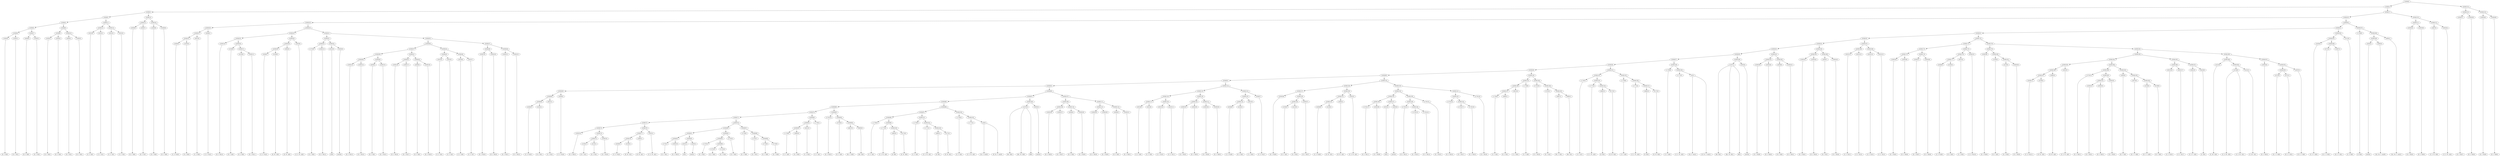digraph sample{
"L2583(0)"->"[D  G  B](0)"
"L2583(1)"->"[D  G  B](1)"
"L5306(6)"->"L2583(0)"
"L5306(6)"->"L2583(1)"
"L4036(0)"->"[D  E  B](0)"
"L2583(2)"->"[D  G  B](2)"
"L5306(7)"->"L4036(0)"
"L5306(7)"->"L2583(2)"
"L5306(5)"->"L5306(6)"
"L5306(5)"->"L5306(7)"
"L2583(3)"->"[D  G  B](3)"
"L2583(4)"->"[D  G  B](4)"
"L5306(9)"->"L2583(3)"
"L5306(9)"->"L2583(4)"
"L4036(1)"->"[D  E  B](1)"
"L2583(5)"->"[D  G  B](5)"
"L5306(10)"->"L4036(1)"
"L5306(10)"->"L2583(5)"
"L5306(8)"->"L5306(9)"
"L5306(8)"->"L5306(10)"
"L5306(4)"->"L5306(5)"
"L5306(4)"->"L5306(8)"
"L2810(0)"->"[C  E  G](0)"
"L2810(1)"->"[C  E  G](1)"
"L5306(12)"->"L2810(0)"
"L5306(12)"->"L2810(1)"
"L2810(2)"->"[C  E  G](2)"
"L2810(3)"->"[C  E  G](3)"
"L5306(13)"->"L2810(2)"
"L5306(13)"->"L2810(3)"
"L5306(11)"->"L5306(12)"
"L5306(11)"->"L5306(13)"
"L5306(3)"->"L5306(4)"
"L5306(3)"->"L5306(11)"
"L2583(6)"->"[D  G  B](6)"
"L2583(7)"->"[D  G  B](7)"
"L5306(15)"->"L2583(6)"
"L5306(15)"->"L2583(7)"
"L2583(8)"->"[D  G  B](8)"
"L2583(9)"->"[D  G  B](9)"
"L5306(16)"->"L2583(8)"
"L5306(16)"->"L2583(9)"
"L5306(14)"->"L5306(15)"
"L5306(14)"->"L5306(16)"
"L5306(2)"->"L5306(3)"
"L5306(2)"->"L5306(14)"
"L4346(0)"->"[C  D  Fis](0)"
"L4165(0)"->"[D  A  B](0)"
"L5306(22)"->"L4346(0)"
"L5306(22)"->"L4165(0)"
"L3913(0)"->"[C  A  B](0)"
"L5306(21)"->"L5306(22)"
"L5306(21)"->"L3913(0)"
"L4346(1)"->"[C  D  Fis](1)"
"L5306(20)"->"L5306(21)"
"L5306(20)"->"L4346(1)"
"L2583(10)"->"[D  G  B](10)"
"L1559(0)"->"[D  G  A](0)"
"L4120(0)"->"[G  A  B](0)"
"L2583(11)"->"[D  G  B](11)"
"L5306(27)"->"L4120(0)"
"L5306(27)"->"L2583(11)"
"L5306(26)"->"L1559(0)"
"L5306(26)"->"L5306(27)"
"L5306(25)"->"L2583(10)"
"L5306(25)"->"L5306(26)"
"L4346(2)"->"[C  D  Fis](2)"
"L5108(0)"->"[D  Fis  G](0)"
"L5306(30)"->"L4346(2)"
"L5306(30)"->"L5108(0)"
"L2695(0)"->"[D  Fis  A](0)"
"L5306(29)"->"L5306(30)"
"L5306(29)"->"L2695(0)"
"L2823(0)"->"[C  D  Fis  A](0)"
"L5306(28)"->"L5306(29)"
"L5306(28)"->"L2823(0)"
"L5306(24)"->"L5306(25)"
"L5306(24)"->"L5306(28)"
"L1735(0)"->"[E  G  B](0)"
"L2583(12)"->"[D  G  B](12)"
"L5306(33)"->"L1735(0)"
"L5306(33)"->"L2583(12)"
"L2025(0)"->"[G](0)"
"L3503(0)"->"[rest](0)"
"L5306(34)"->"L2025(0)"
"L5306(34)"->"L3503(0)"
"L5306(32)"->"L5306(33)"
"L5306(32)"->"L5306(34)"
"L2583(13)"->"[D  G  B](13)"
"L2583(14)"->"[D  G  B](14)"
"L5306(39)"->"L2583(13)"
"L5306(39)"->"L2583(14)"
"L4036(2)"->"[D  E  B](2)"
"L2583(15)"->"[D  G  B](15)"
"L5306(40)"->"L4036(2)"
"L5306(40)"->"L2583(15)"
"L5306(38)"->"L5306(39)"
"L5306(38)"->"L5306(40)"
"L2583(16)"->"[D  G  B](16)"
"L2583(17)"->"[D  G  B](17)"
"L5306(42)"->"L2583(16)"
"L5306(42)"->"L2583(17)"
"L4036(3)"->"[D  E  B](3)"
"L2583(18)"->"[D  G  B](18)"
"L5306(43)"->"L4036(3)"
"L5306(43)"->"L2583(18)"
"L5306(41)"->"L5306(42)"
"L5306(41)"->"L5306(43)"
"L5306(37)"->"L5306(38)"
"L5306(37)"->"L5306(41)"
"L2810(4)"->"[C  E  G](4)"
"L2810(5)"->"[C  E  G](5)"
"L5306(45)"->"L2810(4)"
"L5306(45)"->"L2810(5)"
"L2810(6)"->"[C  E  G](6)"
"L2810(7)"->"[C  E  G](7)"
"L5306(46)"->"L2810(6)"
"L5306(46)"->"L2810(7)"
"L5306(44)"->"L5306(45)"
"L5306(44)"->"L5306(46)"
"L5306(36)"->"L5306(37)"
"L5306(36)"->"L5306(44)"
"L2583(19)"->"[D  G  B](19)"
"L2583(20)"->"[D  G  B](20)"
"L5306(48)"->"L2583(19)"
"L5306(48)"->"L2583(20)"
"L2583(21)"->"[D  G  B](21)"
"L2583(22)"->"[D  G  B](22)"
"L5306(49)"->"L2583(21)"
"L5306(49)"->"L2583(22)"
"L5306(47)"->"L5306(48)"
"L5306(47)"->"L5306(49)"
"L5306(35)"->"L5306(36)"
"L5306(35)"->"L5306(47)"
"L5306(31)"->"L5306(32)"
"L5306(31)"->"L5306(35)"
"L5306(23)"->"L5306(24)"
"L5306(23)"->"L5306(31)"
"L5306(19)"->"L5306(20)"
"L5306(19)"->"L5306(23)"
"L4346(3)"->"[C  D  Fis](3)"
"L4165(1)"->"[D  A  B](1)"
"L5306(65)"->"L4346(3)"
"L5306(65)"->"L4165(1)"
"L3913(1)"->"[C  A  B](1)"
"L5306(64)"->"L5306(65)"
"L5306(64)"->"L3913(1)"
"L4346(4)"->"[C  D  Fis](4)"
"L5306(63)"->"L5306(64)"
"L5306(63)"->"L4346(4)"
"L2583(23)"->"[D  G  B](23)"
"L1559(1)"->"[D  G  A](1)"
"L4120(1)"->"[G  A  B](1)"
"L5306(75)"->"L1559(1)"
"L5306(75)"->"L4120(1)"
"L2583(24)"->"[D  G  B](24)"
"L5306(74)"->"L5306(75)"
"L5306(74)"->"L2583(24)"
"L5306(73)"->"L2583(23)"
"L5306(73)"->"L5306(74)"
"L4346(5)"->"[C  D  Fis](5)"
"L5108(1)"->"[D  Fis  G](1)"
"L5306(78)"->"L4346(5)"
"L5306(78)"->"L5108(1)"
"L2695(1)"->"[D  Fis  A](1)"
"L5306(77)"->"L5306(78)"
"L5306(77)"->"L2695(1)"
"L2823(1)"->"[C  D  Fis  A](1)"
"L5306(76)"->"L5306(77)"
"L5306(76)"->"L2823(1)"
"L5306(72)"->"L5306(73)"
"L5306(72)"->"L5306(76)"
"L1735(1)"->"[E  G  B](1)"
"L2583(25)"->"[D  G  B](25)"
"L5306(82)"->"L1735(1)"
"L5306(82)"->"L2583(25)"
"L2025(1)"->"[G](1)"
"L3503(1)"->"[rest](1)"
"L5306(83)"->"L2025(1)"
"L5306(83)"->"L3503(1)"
"L5306(81)"->"L5306(82)"
"L5306(81)"->"L5306(83)"
"L1735(2)"->"[E  G  B](2)"
"L1735(3)"->"[E  G  B](3)"
"L1735(4)"->"[E  G  B](4)"
"L5306(86)"->"L1735(3)"
"L5306(86)"->"L1735(4)"
"L5306(85)"->"L1735(2)"
"L5306(85)"->"L5306(86)"
"L1735(5)"->"[E  G  B](5)"
"L5306(84)"->"L5306(85)"
"L5306(84)"->"L1735(5)"
"L5306(80)"->"L5306(81)"
"L5306(80)"->"L5306(84)"
"L1735(6)"->"[E  G  B](6)"
"L1735(7)"->"[E  G  B](7)"
"L1735(8)"->"[E  G  B](8)"
"L1735(9)"->"[E  G  B](9)"
"L5306(89)"->"L1735(8)"
"L5306(89)"->"L1735(9)"
"L5306(88)"->"L1735(7)"
"L5306(88)"->"L5306(89)"
"L5306(87)"->"L1735(6)"
"L5306(87)"->"L5306(88)"
"L5306(79)"->"L5306(80)"
"L5306(79)"->"L5306(87)"
"L5306(71)"->"L5306(72)"
"L5306(71)"->"L5306(79)"
"L-1758(0)"->"[C  E  A](0)"
"L3663(0)"->"[E  A  B](0)"
"L5306(92)"->"L-1758(0)"
"L5306(92)"->"L3663(0)"
"L3913(2)"->"[C  A  B](2)"
"L5306(91)"->"L5306(92)"
"L5306(91)"->"L3913(2)"
"L-1758(1)"->"[C  E  A](1)"
"L5306(90)"->"L5306(91)"
"L5306(90)"->"L-1758(1)"
"L5306(70)"->"L5306(71)"
"L5306(70)"->"L5306(90)"
"L1735(10)"->"[E  G  B](10)"
"L2795(0)"->"[E  G  A](0)"
"L4907(0)"->"[Fis  G  B](0)"
"L3893(0)"->"[Dis  E](0)"
"L5306(95)"->"L4907(0)"
"L5306(95)"->"L3893(0)"
"L5306(94)"->"L2795(0)"
"L5306(94)"->"L5306(95)"
"L5306(93)"->"L1735(10)"
"L5306(93)"->"L5306(94)"
"L5306(69)"->"L5306(70)"
"L5306(69)"->"L5306(93)"
"L-1758(2)"->"[C  E  A](2)"
"L-1772(0)"->"[C  E  Fis  A](0)"
"L4982(0)"->"[E  B](0)"
"L5173(0)"->"[E  Fis  B](0)"
"L5306(100)"->"L4982(0)"
"L5306(100)"->"L5173(0)"
"L5306(99)"->"L-1772(0)"
"L5306(99)"->"L5306(100)"
"L5306(98)"->"L-1758(2)"
"L5306(98)"->"L5306(99)"
"L-1758(3)"->"[C  E  A](3)"
"L-1772(1)"->"[C  E  Fis  A](1)"
"L4982(1)"->"[E  B](1)"
"L5173(1)"->"[E  Fis  B](1)"
"L5306(103)"->"L4982(1)"
"L5306(103)"->"L5173(1)"
"L5306(102)"->"L-1772(1)"
"L5306(102)"->"L5306(103)"
"L5306(101)"->"L-1758(3)"
"L5306(101)"->"L5306(102)"
"L5306(97)"->"L5306(98)"
"L5306(97)"->"L5306(101)"
"L-1758(4)"->"[C  E  A](4)"
"L-1772(2)"->"[C  E  Fis  A](2)"
"L33(0)"->"[Cis  E  Ais](0)"
"L33(0)"->"[E  Fis  G  Ais](0)"
"L5306(105)"->"L-1772(2)"
"L5306(105)"->"L33(0)"
"L5306(104)"->"L-1758(4)"
"L5306(104)"->"L5306(105)"
"L5306(96)"->"L5306(97)"
"L5306(96)"->"L5306(104)"
"L5306(68)"->"L5306(69)"
"L5306(68)"->"L5306(96)"
"L1207(0)"->"[Dis  B](0)"
"L1207(0)"->"[Dis  Fis  B](0)"
"L1207(0)"->"[B](0)"
"L3503(2)"->"[rest](2)"
"L5306(106)"->"L1207(0)"
"L5306(106)"->"L3503(2)"
"L5306(67)"->"L5306(68)"
"L5306(67)"->"L5306(106)"
"L2583(26)"->"[D  G  B](26)"
"L2583(27)"->"[D  G  B](27)"
"L5306(109)"->"L2583(26)"
"L5306(109)"->"L2583(27)"
"L4036(4)"->"[D  E  B](4)"
"L2583(28)"->"[D  G  B](28)"
"L5306(110)"->"L4036(4)"
"L5306(110)"->"L2583(28)"
"L5306(108)"->"L5306(109)"
"L5306(108)"->"L5306(110)"
"L2583(29)"->"[D  G  B](29)"
"L2583(30)"->"[D  G  B](30)"
"L5306(112)"->"L2583(29)"
"L5306(112)"->"L2583(30)"
"L4036(5)"->"[D  E  B](5)"
"L2583(31)"->"[D  G  B](31)"
"L5306(113)"->"L4036(5)"
"L5306(113)"->"L2583(31)"
"L5306(111)"->"L5306(112)"
"L5306(111)"->"L5306(113)"
"L5306(107)"->"L5306(108)"
"L5306(107)"->"L5306(111)"
"L5306(66)"->"L5306(67)"
"L5306(66)"->"L5306(107)"
"L5306(62)"->"L5306(63)"
"L5306(62)"->"L5306(66)"
"L2810(8)"->"[C  E  G](8)"
"L2810(9)"->"[C  E  G](9)"
"L5306(117)"->"L2810(8)"
"L5306(117)"->"L2810(9)"
"L2810(10)"->"[C  E  G](10)"
"L2810(11)"->"[C  E  G](11)"
"L5306(118)"->"L2810(10)"
"L5306(118)"->"L2810(11)"
"L5306(116)"->"L5306(117)"
"L5306(116)"->"L5306(118)"
"L2583(32)"->"[D  G  B](32)"
"L2583(33)"->"[D  G  B](33)"
"L5306(120)"->"L2583(32)"
"L5306(120)"->"L2583(33)"
"L2583(34)"->"[D  G  B](34)"
"L2583(35)"->"[D  G  B](35)"
"L5306(121)"->"L2583(34)"
"L5306(121)"->"L2583(35)"
"L5306(119)"->"L5306(120)"
"L5306(119)"->"L5306(121)"
"L5306(115)"->"L5306(116)"
"L5306(115)"->"L5306(119)"
"L4346(6)"->"[C  D  Fis](6)"
"L4165(2)"->"[D  A  B](2)"
"L5306(124)"->"L4346(6)"
"L5306(124)"->"L4165(2)"
"L3913(3)"->"[C  A  B](3)"
"L5306(123)"->"L5306(124)"
"L5306(123)"->"L3913(3)"
"L4346(7)"->"[C  D  Fis](7)"
"L5306(122)"->"L5306(123)"
"L5306(122)"->"L4346(7)"
"L5306(114)"->"L5306(115)"
"L5306(114)"->"L5306(122)"
"L5306(61)"->"L5306(62)"
"L5306(61)"->"L5306(114)"
"L2583(36)"->"[D  G  B](36)"
"L1559(2)"->"[D  G  A](2)"
"L4120(2)"->"[G  A  B](2)"
"L5306(129)"->"L1559(2)"
"L5306(129)"->"L4120(2)"
"L2583(37)"->"[D  G  B](37)"
"L5306(128)"->"L5306(129)"
"L5306(128)"->"L2583(37)"
"L5306(127)"->"L2583(36)"
"L5306(127)"->"L5306(128)"
"L4346(8)"->"[C  D  Fis](8)"
"L5108(2)"->"[D  Fis  G](2)"
"L5306(132)"->"L4346(8)"
"L5306(132)"->"L5108(2)"
"L2695(2)"->"[D  Fis  A](2)"
"L5306(131)"->"L5306(132)"
"L5306(131)"->"L2695(2)"
"L2823(2)"->"[C  D  Fis  A](2)"
"L5306(130)"->"L5306(131)"
"L5306(130)"->"L2823(2)"
"L5306(126)"->"L5306(127)"
"L5306(126)"->"L5306(130)"
"L1735(11)"->"[E  G  B](11)"
"L2583(38)"->"[D  G  B](38)"
"L5306(136)"->"L1735(11)"
"L5306(136)"->"L2583(38)"
"L2025(2)"->"[G](2)"
"L3503(3)"->"[rest](3)"
"L5306(137)"->"L2025(2)"
"L5306(137)"->"L3503(3)"
"L5306(135)"->"L5306(136)"
"L5306(135)"->"L5306(137)"
"L1735(12)"->"[E  G  B](12)"
"L1735(13)"->"[E  G  B](13)"
"L1735(14)"->"[E  G  B](14)"
"L5306(140)"->"L1735(13)"
"L5306(140)"->"L1735(14)"
"L5306(139)"->"L1735(12)"
"L5306(139)"->"L5306(140)"
"L1735(15)"->"[E  G  B](15)"
"L5306(138)"->"L5306(139)"
"L5306(138)"->"L1735(15)"
"L5306(134)"->"L5306(135)"
"L5306(134)"->"L5306(138)"
"L1735(16)"->"[E  G  B](16)"
"L1735(17)"->"[E  G  B](17)"
"L1735(18)"->"[E  G  B](18)"
"L5306(143)"->"L1735(17)"
"L5306(143)"->"L1735(18)"
"L5306(142)"->"L1735(16)"
"L5306(142)"->"L5306(143)"
"L1735(19)"->"[E  G  B](19)"
"L5306(141)"->"L5306(142)"
"L5306(141)"->"L1735(19)"
"L5306(133)"->"L5306(134)"
"L5306(133)"->"L5306(141)"
"L5306(125)"->"L5306(126)"
"L5306(125)"->"L5306(133)"
"L5306(60)"->"L5306(61)"
"L5306(60)"->"L5306(125)"
"L-1758(5)"->"[C  E  A](5)"
"L3663(1)"->"[E  A  B](1)"
"L5306(147)"->"L-1758(5)"
"L5306(147)"->"L3663(1)"
"L3913(4)"->"[C  A  B](4)"
"L5306(146)"->"L5306(147)"
"L5306(146)"->"L3913(4)"
"L-1758(6)"->"[C  E  A](6)"
"L5306(145)"->"L5306(146)"
"L5306(145)"->"L-1758(6)"
"L1735(20)"->"[E  G  B](20)"
"L2795(1)"->"[E  G  A](1)"
"L4907(1)"->"[Fis  G  B](1)"
"L3893(1)"->"[Dis  E](1)"
"L5306(150)"->"L4907(1)"
"L5306(150)"->"L3893(1)"
"L5306(149)"->"L2795(1)"
"L5306(149)"->"L5306(150)"
"L5306(148)"->"L1735(20)"
"L5306(148)"->"L5306(149)"
"L5306(144)"->"L5306(145)"
"L5306(144)"->"L5306(148)"
"L5306(59)"->"L5306(60)"
"L5306(59)"->"L5306(144)"
"L-1758(7)"->"[C  E  A](7)"
"L-1772(3)"->"[C  E  Fis  A](3)"
"L4982(2)"->"[E  B](2)"
"L5173(2)"->"[E  Fis  B](2)"
"L5306(154)"->"L4982(2)"
"L5306(154)"->"L5173(2)"
"L5306(153)"->"L-1772(3)"
"L5306(153)"->"L5306(154)"
"L5306(152)"->"L-1758(7)"
"L5306(152)"->"L5306(153)"
"L-1758(8)"->"[C  E  A](8)"
"L-1772(4)"->"[C  E  Fis  A](4)"
"L4982(3)"->"[E  B](3)"
"L5173(3)"->"[E  Fis  B](3)"
"L5306(157)"->"L4982(3)"
"L5306(157)"->"L5173(3)"
"L5306(156)"->"L-1772(4)"
"L5306(156)"->"L5306(157)"
"L5306(155)"->"L-1758(8)"
"L5306(155)"->"L5306(156)"
"L5306(151)"->"L5306(152)"
"L5306(151)"->"L5306(155)"
"L5306(58)"->"L5306(59)"
"L5306(58)"->"L5306(151)"
"L-1758(9)"->"[C  E  A](9)"
"L-1772(5)"->"[C  E  Fis  A](5)"
"L33(1)"->"[Cis  E  Ais](1)"
"L33(1)"->"[E  Fis  G  Ais](1)"
"L5306(159)"->"L-1772(5)"
"L5306(159)"->"L33(1)"
"L5306(158)"->"L-1758(9)"
"L5306(158)"->"L5306(159)"
"L5306(57)"->"L5306(58)"
"L5306(57)"->"L5306(158)"
"L1207(1)"->"[Dis  B](1)"
"L1207(1)"->"[Dis  Fis  B](1)"
"L1207(1)"->"[B](1)"
"L3503(4)"->"[rest](4)"
"L5306(160)"->"L1207(1)"
"L5306(160)"->"L3503(4)"
"L5306(56)"->"L5306(57)"
"L5306(56)"->"L5306(160)"
"L2583(39)"->"[D  G  B](39)"
"L2583(40)"->"[D  G  B](40)"
"L5306(162)"->"L2583(39)"
"L5306(162)"->"L2583(40)"
"L4036(6)"->"[D  E  B](6)"
"L2583(41)"->"[D  G  B](41)"
"L5306(163)"->"L4036(6)"
"L5306(163)"->"L2583(41)"
"L5306(161)"->"L5306(162)"
"L5306(161)"->"L5306(163)"
"L5306(55)"->"L5306(56)"
"L5306(55)"->"L5306(161)"
"L2583(42)"->"[D  G  B](42)"
"L2583(43)"->"[D  G  B](43)"
"L5306(165)"->"L2583(42)"
"L5306(165)"->"L2583(43)"
"L4036(7)"->"[D  E  B](7)"
"L2583(44)"->"[D  G  B](44)"
"L5306(166)"->"L4036(7)"
"L5306(166)"->"L2583(44)"
"L5306(164)"->"L5306(165)"
"L5306(164)"->"L5306(166)"
"L5306(54)"->"L5306(55)"
"L5306(54)"->"L5306(164)"
"L2810(12)"->"[C  E  G](12)"
"L2810(13)"->"[C  E  G](13)"
"L5306(168)"->"L2810(12)"
"L5306(168)"->"L2810(13)"
"L2810(14)"->"[C  E  G](14)"
"L2810(15)"->"[C  E  G](15)"
"L5306(169)"->"L2810(14)"
"L5306(169)"->"L2810(15)"
"L5306(167)"->"L5306(168)"
"L5306(167)"->"L5306(169)"
"L5306(53)"->"L5306(54)"
"L5306(53)"->"L5306(167)"
"L2583(45)"->"[D  G  B](45)"
"L2583(46)"->"[D  G  B](46)"
"L5306(173)"->"L2583(45)"
"L5306(173)"->"L2583(46)"
"L2583(47)"->"[D  G  B](47)"
"L2583(48)"->"[D  G  B](48)"
"L5306(174)"->"L2583(47)"
"L5306(174)"->"L2583(48)"
"L5306(172)"->"L5306(173)"
"L5306(172)"->"L5306(174)"
"L4346(9)"->"[C  D  Fis](9)"
"L4165(3)"->"[D  A  B](3)"
"L5306(177)"->"L4346(9)"
"L5306(177)"->"L4165(3)"
"L3913(5)"->"[C  A  B](5)"
"L5306(176)"->"L5306(177)"
"L5306(176)"->"L3913(5)"
"L4346(10)"->"[C  D  Fis](10)"
"L5306(175)"->"L5306(176)"
"L5306(175)"->"L4346(10)"
"L5306(171)"->"L5306(172)"
"L5306(171)"->"L5306(175)"
"L2583(49)"->"[D  G  B](49)"
"L1559(3)"->"[D  G  A](3)"
"L4120(3)"->"[G  A  B](3)"
"L2583(50)"->"[D  G  B](50)"
"L5306(181)"->"L4120(3)"
"L5306(181)"->"L2583(50)"
"L5306(180)"->"L1559(3)"
"L5306(180)"->"L5306(181)"
"L5306(179)"->"L2583(49)"
"L5306(179)"->"L5306(180)"
"L4346(11)"->"[C  D  Fis](11)"
"L5108(3)"->"[D  Fis  G](3)"
"L5306(187)"->"L4346(11)"
"L5306(187)"->"L5108(3)"
"L2695(3)"->"[D  Fis  A](3)"
"L5306(186)"->"L5306(187)"
"L5306(186)"->"L2695(3)"
"L2823(3)"->"[C  D  Fis  A](3)"
"L5306(185)"->"L5306(186)"
"L5306(185)"->"L2823(3)"
"L1735(21)"->"[E  G  B](21)"
"L2583(51)"->"[D  G  B](51)"
"L2583(52)"->"[D  G  B](52)"
"L5306(191)"->"L2583(51)"
"L5306(191)"->"L2583(52)"
"L2583(53)"->"[D  G  B](53)"
"L5306(190)"->"L5306(191)"
"L5306(190)"->"L2583(53)"
"L5306(189)"->"L1735(21)"
"L5306(189)"->"L5306(190)"
"L4383(0)"->"[D  F  G](0)"
"L3070(0)"->"[D  F  G  B](0)"
"L2226(0)"->"[D  F  G  A](0)"
"L3139(0)"->"[D  F  B](0)"
"L5306(194)"->"L2226(0)"
"L5306(194)"->"L3139(0)"
"L5306(193)"->"L3070(0)"
"L5306(193)"->"L5306(194)"
"L5306(192)"->"L4383(0)"
"L5306(192)"->"L5306(193)"
"L5306(188)"->"L5306(189)"
"L5306(188)"->"L5306(192)"
"L5306(184)"->"L5306(185)"
"L5306(184)"->"L5306(188)"
"L2810(16)"->"[C  E  G](16)"
"L2810(17)"->"[C  E  G](17)"
"L5306(196)"->"L2810(16)"
"L5306(196)"->"L2810(17)"
"L3091(0)"->"[C  D  E  G](0)"
"L4016(0)"->"[C  E](0)"
"L5306(197)"->"L3091(0)"
"L5306(197)"->"L4016(0)"
"L5306(195)"->"L5306(196)"
"L5306(195)"->"L5306(197)"
"L5306(183)"->"L5306(184)"
"L5306(183)"->"L5306(195)"
"L5142(0)"->"[C  Dis  G](0)"
"L4756(0)"->"[C  D  Dis  G](0)"
"L4756(0)"->"[C  D  Dis  G](1)"
"L5142(1)"->"[C  Dis  G](1)"
"L5306(200)"->"L4756(0)"
"L5306(200)"->"L5142(1)"
"L5306(199)"->"L5142(0)"
"L5306(199)"->"L5306(200)"
"L2583(54)"->"[D  G  B](54)"
"L2275(0)"->"[D  G  A  B](0)"
"L2275(1)"->"[D  G  A  B](1)"
"L5306(203)"->"L2275(0)"
"L5306(203)"->"L2275(1)"
"L1067(0)"->"[D  E  G  B](0)"
"L5306(202)"->"L5306(203)"
"L5306(202)"->"L1067(0)"
"L5306(201)"->"L2583(54)"
"L5306(201)"->"L5306(202)"
"L5306(198)"->"L5306(199)"
"L5306(198)"->"L5306(201)"
"L5306(182)"->"L5306(183)"
"L5306(182)"->"L5306(198)"
"L5306(178)"->"L5306(179)"
"L5306(178)"->"L5306(182)"
"L5306(170)"->"L5306(171)"
"L5306(170)"->"L5306(178)"
"L5306(52)"->"L5306(53)"
"L5306(52)"->"L5306(170)"
"L2430(0)"->"[C  D  G  B](0)"
"L2275(2)"->"[D  G  A  B](2)"
"L1067(1)"->"[D  E  G  B](1)"
"L5306(206)"->"L2275(2)"
"L5306(206)"->"L1067(1)"
"L5306(205)"->"L2430(0)"
"L5306(205)"->"L5306(206)"
"L1212(0)"->"[C  D  B](0)"
"L5306(204)"->"L5306(205)"
"L5306(204)"->"L1212(0)"
"L5306(51)"->"L5306(52)"
"L5306(51)"->"L5306(204)"
"L-1796(0)"->"[G  B](0)"
"L3503(5)"->"[rest](5)"
"L4095(0)"->"[Cis  Dis  G  Ais](0)"
"L5306(209)"->"L3503(5)"
"L5306(209)"->"L4095(0)"
"L4095(1)"->"[Cis  Dis  G  Ais](1)"
"L5306(208)"->"L5306(209)"
"L5306(208)"->"L4095(1)"
"L5306(207)"->"L-1796(0)"
"L5306(207)"->"L5306(208)"
"L5306(50)"->"L5306(51)"
"L5306(50)"->"L5306(207)"
"L5306(18)"->"L5306(19)"
"L5306(18)"->"L5306(50)"
"L2583(55)"->"[D  G  B](55)"
"L2583(56)"->"[D  G  B](56)"
"L5306(211)"->"L2583(55)"
"L5306(211)"->"L2583(56)"
"L3487(0)"->"[C  D  Fis  B](0)"
"L2823(4)"->"[C  D  Fis  A](4)"
"L5306(212)"->"L3487(0)"
"L5306(212)"->"L2823(4)"
"L5306(210)"->"L5306(211)"
"L5306(210)"->"L5306(212)"
"L5306(17)"->"L5306(18)"
"L5306(17)"->"L5306(210)"
"L5306(1)"->"L5306(2)"
"L5306(1)"->"L5306(17)"
"L2583(57)"->"[D  G  B](57)"
"L2583(58)"->"[D  G  B](58)"
"L5306(214)"->"L2583(57)"
"L5306(214)"->"L2583(58)"
"L2583(59)"->"[D  G  B](59)"
"L2583(60)"->"[D  G  B](60)"
"L5306(215)"->"L2583(59)"
"L5306(215)"->"L2583(60)"
"L5306(213)"->"L5306(214)"
"L5306(213)"->"L5306(215)"
"L5306(0)"->"L5306(1)"
"L5306(0)"->"L5306(213)"
{rank = min; "L5306(0)"}
{rank = same; "L5306(1)"; "L5306(213)";}
{rank = same; "L5306(2)"; "L5306(17)"; "L5306(214)"; "L5306(215)";}
{rank = same; "L5306(3)"; "L5306(14)"; "L5306(18)"; "L5306(210)"; "L2583(57)"; "L2583(58)"; "L2583(59)"; "L2583(60)";}
{rank = same; "L5306(4)"; "L5306(11)"; "L5306(15)"; "L5306(16)"; "L5306(19)"; "L5306(50)"; "L5306(211)"; "L5306(212)";}
{rank = same; "L5306(5)"; "L5306(8)"; "L5306(12)"; "L5306(13)"; "L2583(6)"; "L2583(7)"; "L2583(8)"; "L2583(9)"; "L5306(20)"; "L5306(23)"; "L5306(51)"; "L5306(207)"; "L2583(55)"; "L2583(56)"; "L3487(0)"; "L2823(4)";}
{rank = same; "L5306(6)"; "L5306(7)"; "L5306(9)"; "L5306(10)"; "L2810(0)"; "L2810(1)"; "L2810(2)"; "L2810(3)"; "L5306(21)"; "L4346(1)"; "L5306(24)"; "L5306(31)"; "L5306(52)"; "L5306(204)"; "L-1796(0)"; "L5306(208)";}
{rank = same; "L2583(0)"; "L2583(1)"; "L4036(0)"; "L2583(2)"; "L2583(3)"; "L2583(4)"; "L4036(1)"; "L2583(5)"; "L5306(22)"; "L3913(0)"; "L5306(25)"; "L5306(28)"; "L5306(32)"; "L5306(35)"; "L5306(53)"; "L5306(170)"; "L5306(205)"; "L1212(0)"; "L5306(209)"; "L4095(1)";}
{rank = same; "L4346(0)"; "L4165(0)"; "L2583(10)"; "L5306(26)"; "L5306(29)"; "L2823(0)"; "L5306(33)"; "L5306(34)"; "L5306(36)"; "L5306(47)"; "L5306(54)"; "L5306(167)"; "L5306(171)"; "L5306(178)"; "L2430(0)"; "L5306(206)"; "L3503(5)"; "L4095(0)";}
{rank = same; "L1559(0)"; "L5306(27)"; "L5306(30)"; "L2695(0)"; "L1735(0)"; "L2583(12)"; "L2025(0)"; "L3503(0)"; "L5306(37)"; "L5306(44)"; "L5306(48)"; "L5306(49)"; "L5306(55)"; "L5306(164)"; "L5306(168)"; "L5306(169)"; "L5306(172)"; "L5306(175)"; "L5306(179)"; "L5306(182)"; "L2275(2)"; "L1067(1)";}
{rank = same; "L4120(0)"; "L2583(11)"; "L4346(2)"; "L5108(0)"; "L5306(38)"; "L5306(41)"; "L5306(45)"; "L5306(46)"; "L2583(19)"; "L2583(20)"; "L2583(21)"; "L2583(22)"; "L5306(56)"; "L5306(161)"; "L5306(165)"; "L5306(166)"; "L2810(12)"; "L2810(13)"; "L2810(14)"; "L2810(15)"; "L5306(173)"; "L5306(174)"; "L5306(176)"; "L4346(10)"; "L2583(49)"; "L5306(180)"; "L5306(183)"; "L5306(198)";}
{rank = same; "L5306(39)"; "L5306(40)"; "L5306(42)"; "L5306(43)"; "L2810(4)"; "L2810(5)"; "L2810(6)"; "L2810(7)"; "L5306(57)"; "L5306(160)"; "L5306(162)"; "L5306(163)"; "L2583(42)"; "L2583(43)"; "L4036(7)"; "L2583(44)"; "L2583(45)"; "L2583(46)"; "L2583(47)"; "L2583(48)"; "L5306(177)"; "L3913(5)"; "L1559(3)"; "L5306(181)"; "L5306(184)"; "L5306(195)"; "L5306(199)"; "L5306(201)";}
{rank = same; "L2583(13)"; "L2583(14)"; "L4036(2)"; "L2583(15)"; "L2583(16)"; "L2583(17)"; "L4036(3)"; "L2583(18)"; "L5306(58)"; "L5306(158)"; "L1207(1)"; "L3503(4)"; "L2583(39)"; "L2583(40)"; "L4036(6)"; "L2583(41)"; "L4346(9)"; "L4165(3)"; "L4120(3)"; "L2583(50)"; "L5306(185)"; "L5306(188)"; "L5306(196)"; "L5306(197)"; "L5142(0)"; "L5306(200)"; "L2583(54)"; "L5306(202)";}
{rank = same; "L5306(59)"; "L5306(151)"; "L-1758(9)"; "L5306(159)"; "L5306(186)"; "L2823(3)"; "L5306(189)"; "L5306(192)"; "L2810(16)"; "L2810(17)"; "L3091(0)"; "L4016(0)"; "L4756(0)"; "L5142(1)"; "L5306(203)"; "L1067(0)";}
{rank = same; "L5306(60)"; "L5306(144)"; "L5306(152)"; "L5306(155)"; "L-1772(5)"; "L33(1)"; "L5306(187)"; "L2695(3)"; "L1735(21)"; "L5306(190)"; "L4383(0)"; "L5306(193)"; "L2275(0)"; "L2275(1)";}
{rank = same; "L5306(61)"; "L5306(125)"; "L5306(145)"; "L5306(148)"; "L-1758(7)"; "L5306(153)"; "L-1758(8)"; "L5306(156)"; "L4346(11)"; "L5108(3)"; "L5306(191)"; "L2583(53)"; "L3070(0)"; "L5306(194)";}
{rank = same; "L5306(62)"; "L5306(114)"; "L5306(126)"; "L5306(133)"; "L5306(146)"; "L-1758(6)"; "L1735(20)"; "L5306(149)"; "L-1772(3)"; "L5306(154)"; "L-1772(4)"; "L5306(157)"; "L2583(51)"; "L2583(52)"; "L2226(0)"; "L3139(0)";}
{rank = same; "L5306(63)"; "L5306(66)"; "L5306(115)"; "L5306(122)"; "L5306(127)"; "L5306(130)"; "L5306(134)"; "L5306(141)"; "L5306(147)"; "L3913(4)"; "L2795(1)"; "L5306(150)"; "L4982(2)"; "L5173(2)"; "L4982(3)"; "L5173(3)";}
{rank = same; "L5306(64)"; "L4346(4)"; "L5306(67)"; "L5306(107)"; "L5306(116)"; "L5306(119)"; "L5306(123)"; "L4346(7)"; "L2583(36)"; "L5306(128)"; "L5306(131)"; "L2823(2)"; "L5306(135)"; "L5306(138)"; "L5306(142)"; "L1735(19)"; "L-1758(5)"; "L3663(1)"; "L4907(1)"; "L3893(1)";}
{rank = same; "L5306(65)"; "L3913(1)"; "L5306(68)"; "L5306(106)"; "L5306(108)"; "L5306(111)"; "L5306(117)"; "L5306(118)"; "L5306(120)"; "L5306(121)"; "L5306(124)"; "L3913(3)"; "L5306(129)"; "L2583(37)"; "L5306(132)"; "L2695(2)"; "L5306(136)"; "L5306(137)"; "L5306(139)"; "L1735(15)"; "L1735(16)"; "L5306(143)";}
{rank = same; "L4346(3)"; "L4165(1)"; "L5306(69)"; "L5306(96)"; "L1207(0)"; "L3503(2)"; "L5306(109)"; "L5306(110)"; "L5306(112)"; "L5306(113)"; "L2810(8)"; "L2810(9)"; "L2810(10)"; "L2810(11)"; "L2583(32)"; "L2583(33)"; "L2583(34)"; "L2583(35)"; "L4346(6)"; "L4165(2)"; "L1559(2)"; "L4120(2)"; "L4346(8)"; "L5108(2)"; "L1735(11)"; "L2583(38)"; "L2025(2)"; "L3503(3)"; "L1735(12)"; "L5306(140)"; "L1735(17)"; "L1735(18)";}
{rank = same; "L5306(70)"; "L5306(93)"; "L5306(97)"; "L5306(104)"; "L2583(26)"; "L2583(27)"; "L4036(4)"; "L2583(28)"; "L2583(29)"; "L2583(30)"; "L4036(5)"; "L2583(31)"; "L1735(13)"; "L1735(14)";}
{rank = same; "L5306(71)"; "L5306(90)"; "L1735(10)"; "L5306(94)"; "L5306(98)"; "L5306(101)"; "L-1758(4)"; "L5306(105)";}
{rank = same; "L5306(72)"; "L5306(79)"; "L5306(91)"; "L-1758(1)"; "L2795(0)"; "L5306(95)"; "L-1758(2)"; "L5306(99)"; "L-1758(3)"; "L5306(102)"; "L-1772(2)"; "L33(0)";}
{rank = same; "L5306(73)"; "L5306(76)"; "L5306(80)"; "L5306(87)"; "L5306(92)"; "L3913(2)"; "L4907(0)"; "L3893(0)"; "L-1772(0)"; "L5306(100)"; "L-1772(1)"; "L5306(103)";}
{rank = same; "L2583(23)"; "L5306(74)"; "L5306(77)"; "L2823(1)"; "L5306(81)"; "L5306(84)"; "L1735(6)"; "L5306(88)"; "L-1758(0)"; "L3663(0)"; "L4982(0)"; "L5173(0)"; "L4982(1)"; "L5173(1)";}
{rank = same; "L5306(75)"; "L2583(24)"; "L5306(78)"; "L2695(1)"; "L5306(82)"; "L5306(83)"; "L5306(85)"; "L1735(5)"; "L1735(7)"; "L5306(89)";}
{rank = same; "L1559(1)"; "L4120(1)"; "L4346(5)"; "L5108(1)"; "L1735(1)"; "L2583(25)"; "L2025(1)"; "L3503(1)"; "L1735(2)"; "L5306(86)"; "L1735(8)"; "L1735(9)";}
{rank = same; "L1735(3)"; "L1735(4)";}
{rank = max; "[B](0)"; "[B](1)"; "[C  A  B](0)"; "[C  A  B](1)"; "[C  A  B](2)"; "[C  A  B](3)"; "[C  A  B](4)"; "[C  A  B](5)"; "[C  D  B](0)"; "[C  D  Dis  G](0)"; "[C  D  Dis  G](1)"; "[C  D  E  G](0)"; "[C  D  Fis  A](0)"; "[C  D  Fis  A](1)"; "[C  D  Fis  A](2)"; "[C  D  Fis  A](3)"; "[C  D  Fis  A](4)"; "[C  D  Fis  B](0)"; "[C  D  Fis](0)"; "[C  D  Fis](1)"; "[C  D  Fis](10)"; "[C  D  Fis](11)"; "[C  D  Fis](2)"; "[C  D  Fis](3)"; "[C  D  Fis](4)"; "[C  D  Fis](5)"; "[C  D  Fis](6)"; "[C  D  Fis](7)"; "[C  D  Fis](8)"; "[C  D  Fis](9)"; "[C  D  G  B](0)"; "[C  Dis  G](0)"; "[C  Dis  G](1)"; "[C  E  A](0)"; "[C  E  A](1)"; "[C  E  A](2)"; "[C  E  A](3)"; "[C  E  A](4)"; "[C  E  A](5)"; "[C  E  A](6)"; "[C  E  A](7)"; "[C  E  A](8)"; "[C  E  A](9)"; "[C  E  Fis  A](0)"; "[C  E  Fis  A](1)"; "[C  E  Fis  A](2)"; "[C  E  Fis  A](3)"; "[C  E  Fis  A](4)"; "[C  E  Fis  A](5)"; "[C  E  G](0)"; "[C  E  G](1)"; "[C  E  G](10)"; "[C  E  G](11)"; "[C  E  G](12)"; "[C  E  G](13)"; "[C  E  G](14)"; "[C  E  G](15)"; "[C  E  G](16)"; "[C  E  G](17)"; "[C  E  G](2)"; "[C  E  G](3)"; "[C  E  G](4)"; "[C  E  G](5)"; "[C  E  G](6)"; "[C  E  G](7)"; "[C  E  G](8)"; "[C  E  G](9)"; "[C  E](0)"; "[Cis  Dis  G  Ais](0)"; "[Cis  Dis  G  Ais](1)"; "[Cis  E  Ais](0)"; "[Cis  E  Ais](1)"; "[D  A  B](0)"; "[D  A  B](1)"; "[D  A  B](2)"; "[D  A  B](3)"; "[D  E  B](0)"; "[D  E  B](1)"; "[D  E  B](2)"; "[D  E  B](3)"; "[D  E  B](4)"; "[D  E  B](5)"; "[D  E  B](6)"; "[D  E  B](7)"; "[D  E  G  B](0)"; "[D  E  G  B](1)"; "[D  F  B](0)"; "[D  F  G  A](0)"; "[D  F  G  B](0)"; "[D  F  G](0)"; "[D  Fis  A](0)"; "[D  Fis  A](1)"; "[D  Fis  A](2)"; "[D  Fis  A](3)"; "[D  Fis  G](0)"; "[D  Fis  G](1)"; "[D  Fis  G](2)"; "[D  Fis  G](3)"; "[D  G  A  B](0)"; "[D  G  A  B](1)"; "[D  G  A  B](2)"; "[D  G  A](0)"; "[D  G  A](1)"; "[D  G  A](2)"; "[D  G  A](3)"; "[D  G  B](0)"; "[D  G  B](1)"; "[D  G  B](10)"; "[D  G  B](11)"; "[D  G  B](12)"; "[D  G  B](13)"; "[D  G  B](14)"; "[D  G  B](15)"; "[D  G  B](16)"; "[D  G  B](17)"; "[D  G  B](18)"; "[D  G  B](19)"; "[D  G  B](2)"; "[D  G  B](20)"; "[D  G  B](21)"; "[D  G  B](22)"; "[D  G  B](23)"; "[D  G  B](24)"; "[D  G  B](25)"; "[D  G  B](26)"; "[D  G  B](27)"; "[D  G  B](28)"; "[D  G  B](29)"; "[D  G  B](3)"; "[D  G  B](30)"; "[D  G  B](31)"; "[D  G  B](32)"; "[D  G  B](33)"; "[D  G  B](34)"; "[D  G  B](35)"; "[D  G  B](36)"; "[D  G  B](37)"; "[D  G  B](38)"; "[D  G  B](39)"; "[D  G  B](4)"; "[D  G  B](40)"; "[D  G  B](41)"; "[D  G  B](42)"; "[D  G  B](43)"; "[D  G  B](44)"; "[D  G  B](45)"; "[D  G  B](46)"; "[D  G  B](47)"; "[D  G  B](48)"; "[D  G  B](49)"; "[D  G  B](5)"; "[D  G  B](50)"; "[D  G  B](51)"; "[D  G  B](52)"; "[D  G  B](53)"; "[D  G  B](54)"; "[D  G  B](55)"; "[D  G  B](56)"; "[D  G  B](57)"; "[D  G  B](58)"; "[D  G  B](59)"; "[D  G  B](6)"; "[D  G  B](60)"; "[D  G  B](7)"; "[D  G  B](8)"; "[D  G  B](9)"; "[Dis  B](0)"; "[Dis  B](1)"; "[Dis  E](0)"; "[Dis  E](1)"; "[Dis  Fis  B](0)"; "[Dis  Fis  B](1)"; "[E  A  B](0)"; "[E  A  B](1)"; "[E  B](0)"; "[E  B](1)"; "[E  B](2)"; "[E  B](3)"; "[E  Fis  B](0)"; "[E  Fis  B](1)"; "[E  Fis  B](2)"; "[E  Fis  B](3)"; "[E  Fis  G  Ais](0)"; "[E  Fis  G  Ais](1)"; "[E  G  A](0)"; "[E  G  A](1)"; "[E  G  B](0)"; "[E  G  B](1)"; "[E  G  B](10)"; "[E  G  B](11)"; "[E  G  B](12)"; "[E  G  B](13)"; "[E  G  B](14)"; "[E  G  B](15)"; "[E  G  B](16)"; "[E  G  B](17)"; "[E  G  B](18)"; "[E  G  B](19)"; "[E  G  B](2)"; "[E  G  B](20)"; "[E  G  B](21)"; "[E  G  B](3)"; "[E  G  B](4)"; "[E  G  B](5)"; "[E  G  B](6)"; "[E  G  B](7)"; "[E  G  B](8)"; "[E  G  B](9)"; "[Fis  G  B](0)"; "[Fis  G  B](1)"; "[G  A  B](0)"; "[G  A  B](1)"; "[G  A  B](2)"; "[G  A  B](3)"; "[G  B](0)"; "[G](0)"; "[G](1)"; "[G](2)"; "[rest](0)"; "[rest](1)"; "[rest](2)"; "[rest](3)"; "[rest](4)"; "[rest](5)";}
}